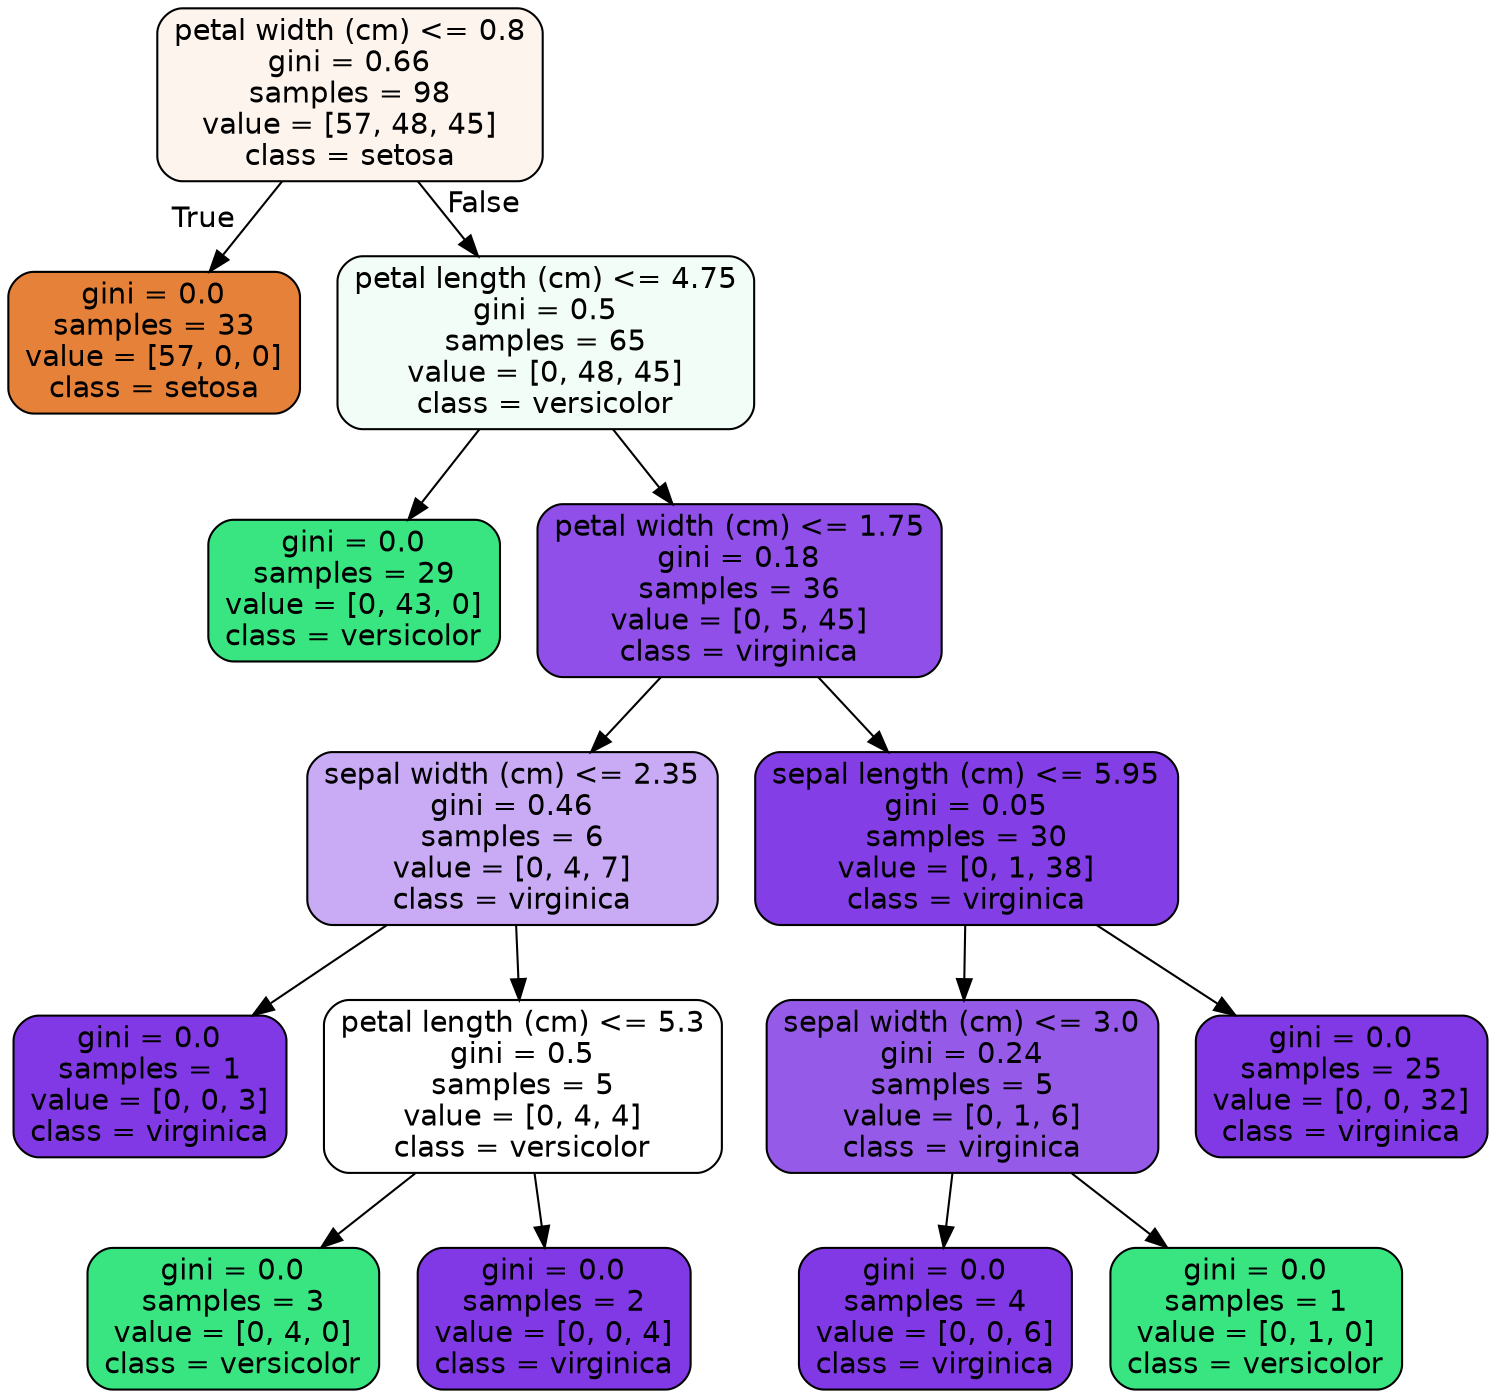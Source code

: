 digraph Tree {
node [shape=box, style="filled, rounded", color="black", fontname=helvetica] ;
edge [fontname=helvetica] ;
0 [label="petal width (cm) <= 0.8\ngini = 0.66\nsamples = 98\nvalue = [57, 48, 45]\nclass = setosa", fillcolor="#fdf4ee"] ;
1 [label="gini = 0.0\nsamples = 33\nvalue = [57, 0, 0]\nclass = setosa", fillcolor="#e58139"] ;
0 -> 1 [labeldistance=2.5, labelangle=45, headlabel="True"] ;
2 [label="petal length (cm) <= 4.75\ngini = 0.5\nsamples = 65\nvalue = [0, 48, 45]\nclass = versicolor", fillcolor="#f3fdf7"] ;
0 -> 2 [labeldistance=2.5, labelangle=-45, headlabel="False"] ;
3 [label="gini = 0.0\nsamples = 29\nvalue = [0, 43, 0]\nclass = versicolor", fillcolor="#39e581"] ;
2 -> 3 ;
4 [label="petal width (cm) <= 1.75\ngini = 0.18\nsamples = 36\nvalue = [0, 5, 45]\nclass = virginica", fillcolor="#8f4fe8"] ;
2 -> 4 ;
5 [label="sepal width (cm) <= 2.35\ngini = 0.46\nsamples = 6\nvalue = [0, 4, 7]\nclass = virginica", fillcolor="#c9aaf4"] ;
4 -> 5 ;
6 [label="gini = 0.0\nsamples = 1\nvalue = [0, 0, 3]\nclass = virginica", fillcolor="#8139e5"] ;
5 -> 6 ;
7 [label="petal length (cm) <= 5.3\ngini = 0.5\nsamples = 5\nvalue = [0, 4, 4]\nclass = versicolor", fillcolor="#ffffff"] ;
5 -> 7 ;
8 [label="gini = 0.0\nsamples = 3\nvalue = [0, 4, 0]\nclass = versicolor", fillcolor="#39e581"] ;
7 -> 8 ;
9 [label="gini = 0.0\nsamples = 2\nvalue = [0, 0, 4]\nclass = virginica", fillcolor="#8139e5"] ;
7 -> 9 ;
10 [label="sepal length (cm) <= 5.95\ngini = 0.05\nsamples = 30\nvalue = [0, 1, 38]\nclass = virginica", fillcolor="#843ee6"] ;
4 -> 10 ;
11 [label="sepal width (cm) <= 3.0\ngini = 0.24\nsamples = 5\nvalue = [0, 1, 6]\nclass = virginica", fillcolor="#965ae9"] ;
10 -> 11 ;
12 [label="gini = 0.0\nsamples = 4\nvalue = [0, 0, 6]\nclass = virginica", fillcolor="#8139e5"] ;
11 -> 12 ;
13 [label="gini = 0.0\nsamples = 1\nvalue = [0, 1, 0]\nclass = versicolor", fillcolor="#39e581"] ;
11 -> 13 ;
14 [label="gini = 0.0\nsamples = 25\nvalue = [0, 0, 32]\nclass = virginica", fillcolor="#8139e5"] ;
10 -> 14 ;
}